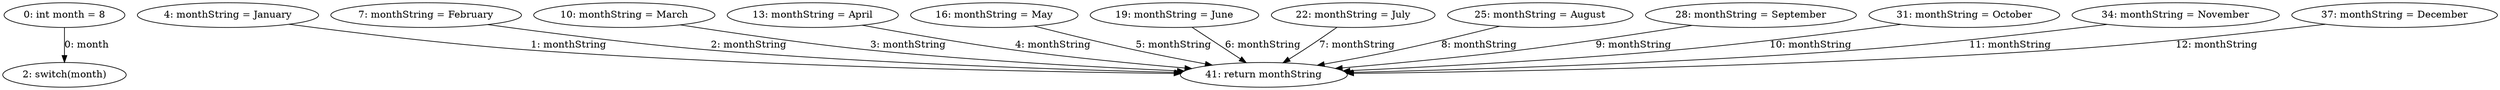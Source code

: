 digraph G {
  1 [ label="0: int month = 8" ];
  2 [ label="2: switch(month)" ];
  3 [ label="4: monthString = January" ];
  4 [ label="7: monthString = February" ];
  5 [ label="10: monthString = March" ];
  6 [ label="13: monthString = April" ];
  7 [ label="16: monthString = May" ];
  8 [ label="19: monthString = June" ];
  9 [ label="22: monthString = July" ];
  10 [ label="25: monthString = August" ];
  11 [ label="28: monthString = September" ];
  12 [ label="31: monthString = October" ];
  13 [ label="34: monthString = November" ];
  14 [ label="37: monthString = December" ];
  15 [ label="41: return monthString" ];
  1 -> 2 [ label="0: month" ];
  3 -> 15 [ label="1: monthString" ];
  4 -> 15 [ label="2: monthString" ];
  5 -> 15 [ label="3: monthString" ];
  6 -> 15 [ label="4: monthString" ];
  7 -> 15 [ label="5: monthString" ];
  8 -> 15 [ label="6: monthString" ];
  9 -> 15 [ label="7: monthString" ];
  10 -> 15 [ label="8: monthString" ];
  11 -> 15 [ label="9: monthString" ];
  12 -> 15 [ label="10: monthString" ];
  13 -> 15 [ label="11: monthString" ];
  14 -> 15 [ label="12: monthString" ];
}
